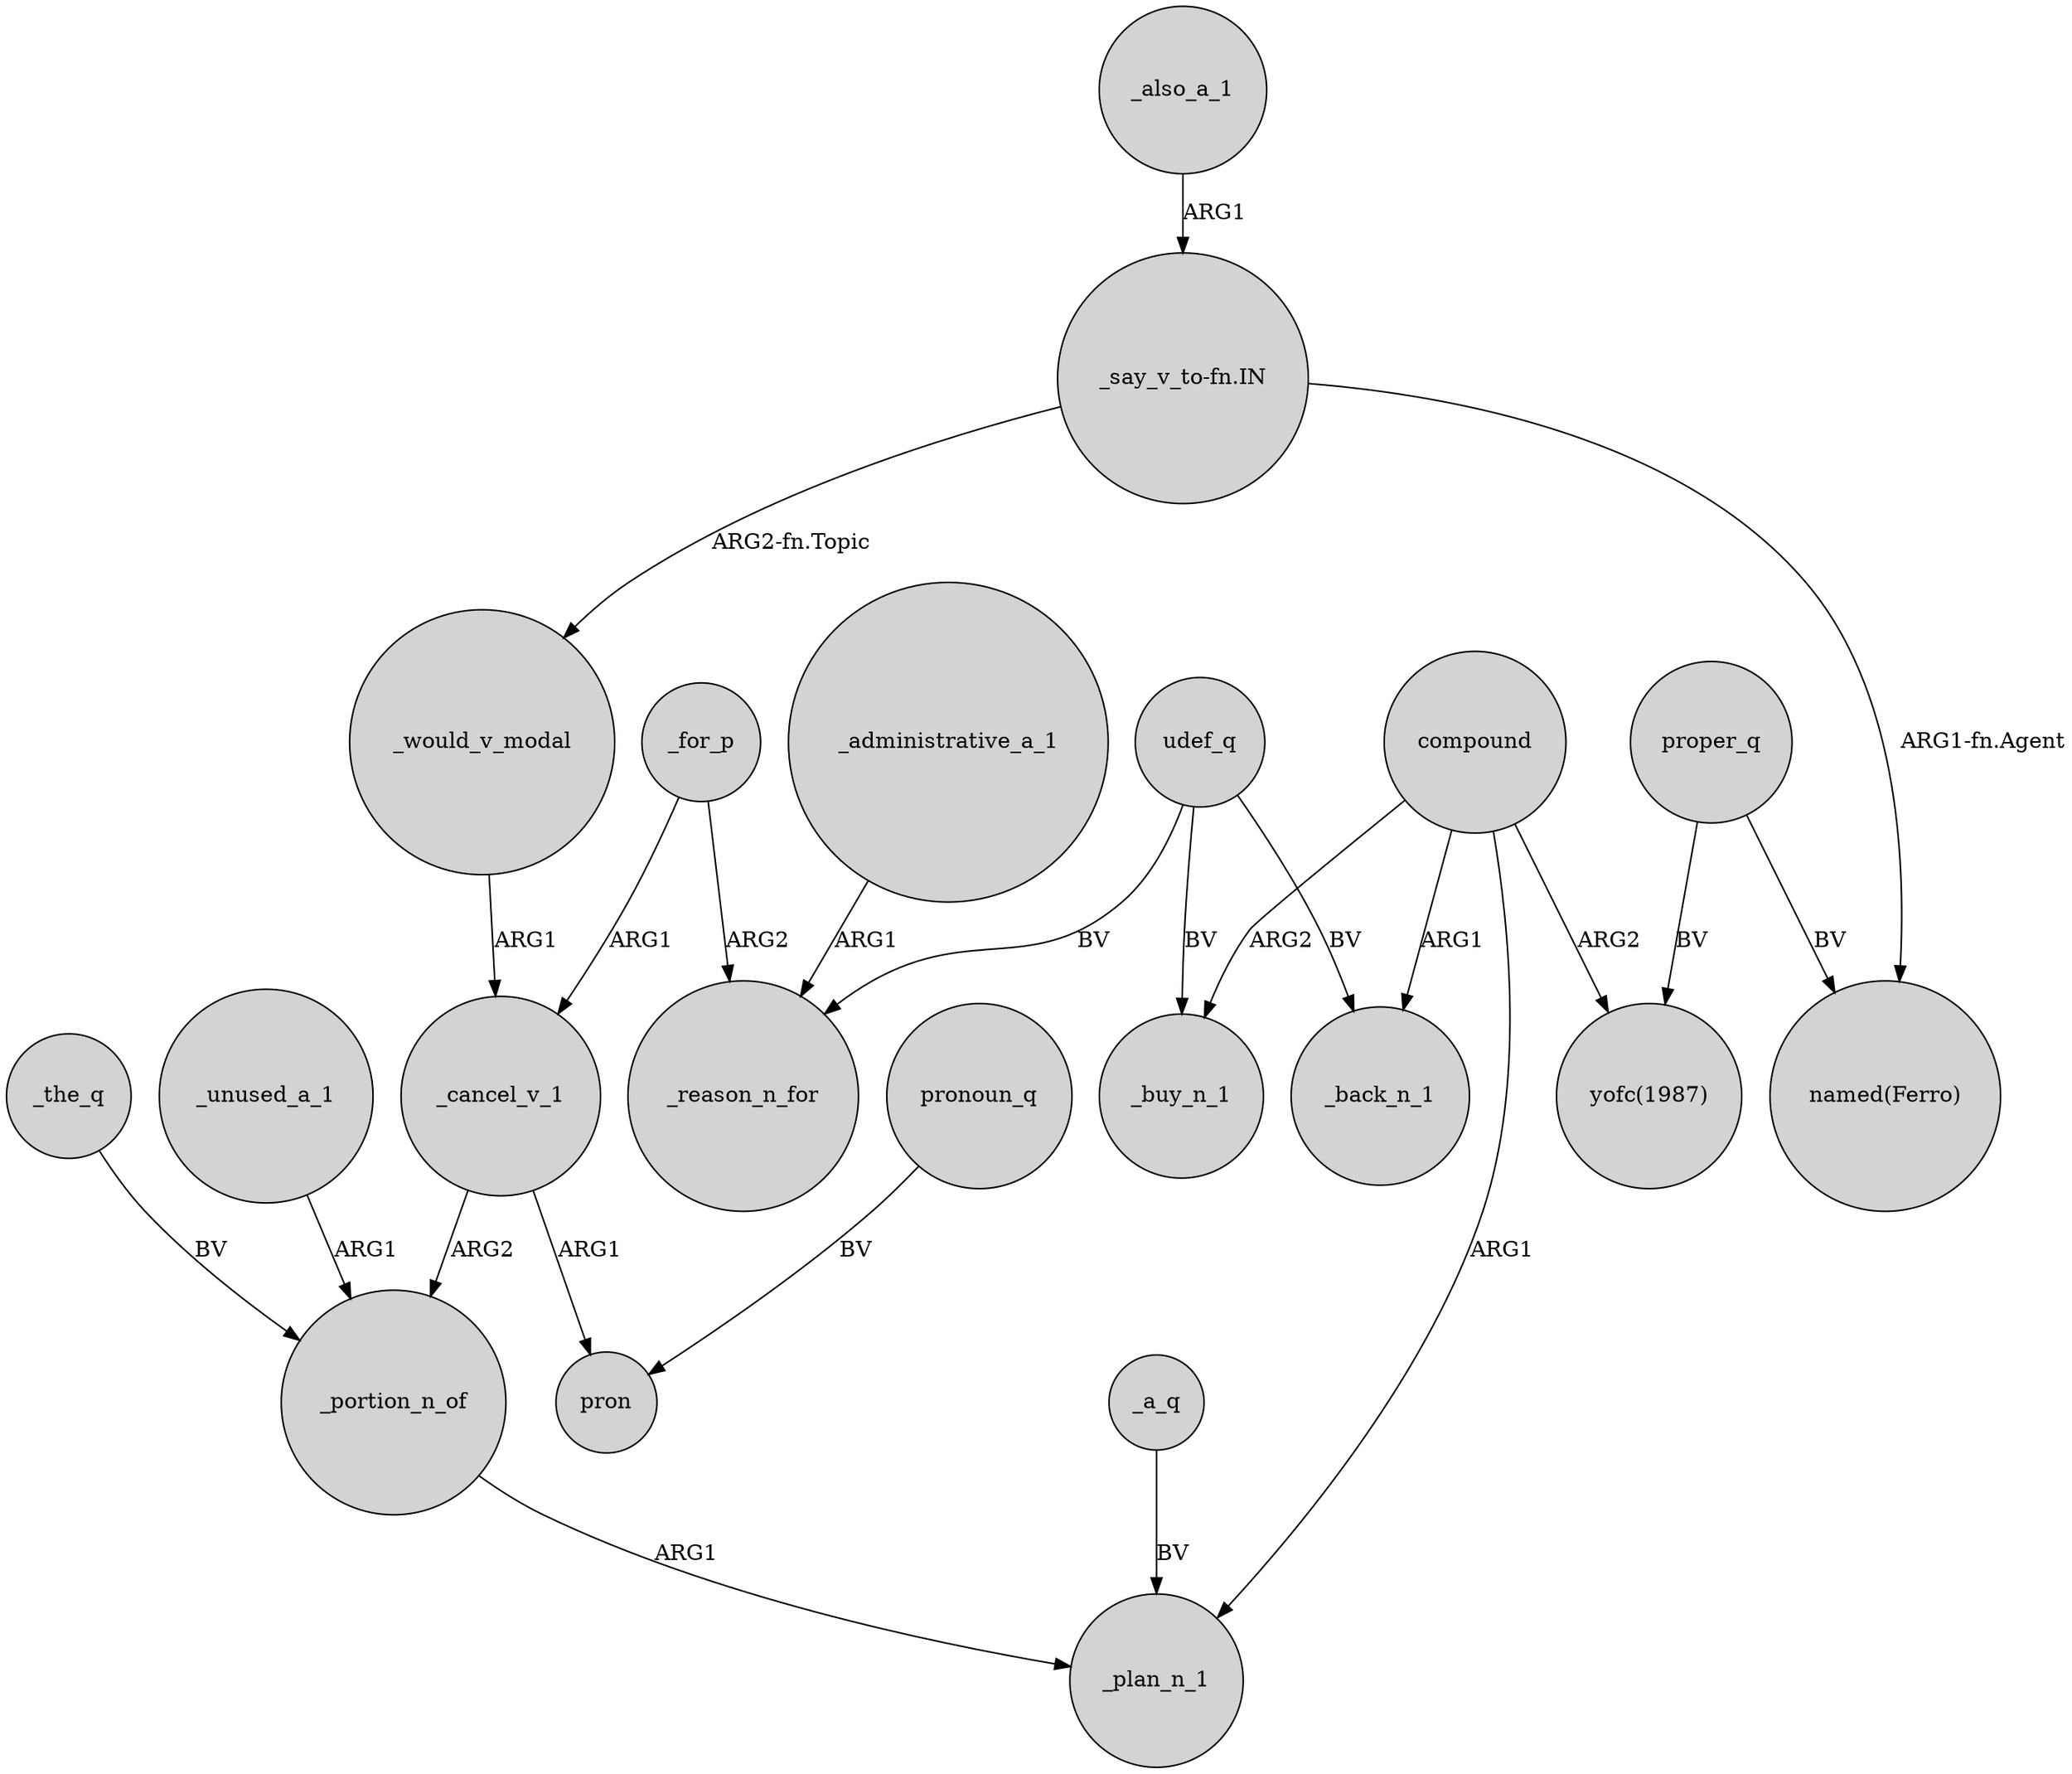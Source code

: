 digraph {
	node [shape=circle style=filled]
	"_say_v_to-fn.IN" -> _would_v_modal [label="ARG2-fn.Topic"]
	proper_q -> "named(Ferro)" [label=BV]
	_also_a_1 -> "_say_v_to-fn.IN" [label=ARG1]
	udef_q -> _reason_n_for [label=BV]
	_cancel_v_1 -> _portion_n_of [label=ARG2]
	udef_q -> _back_n_1 [label=BV]
	"_say_v_to-fn.IN" -> "named(Ferro)" [label="ARG1-fn.Agent"]
	_administrative_a_1 -> _reason_n_for [label=ARG1]
	compound -> _plan_n_1 [label=ARG1]
	udef_q -> _buy_n_1 [label=BV]
	_cancel_v_1 -> pron [label=ARG1]
	pronoun_q -> pron [label=BV]
	_for_p -> _reason_n_for [label=ARG2]
	_for_p -> _cancel_v_1 [label=ARG1]
	compound -> "yofc(1987)" [label=ARG2]
	proper_q -> "yofc(1987)" [label=BV]
	_would_v_modal -> _cancel_v_1 [label=ARG1]
	compound -> _back_n_1 [label=ARG1]
	_the_q -> _portion_n_of [label=BV]
	_portion_n_of -> _plan_n_1 [label=ARG1]
	_a_q -> _plan_n_1 [label=BV]
	_unused_a_1 -> _portion_n_of [label=ARG1]
	compound -> _buy_n_1 [label=ARG2]
}

